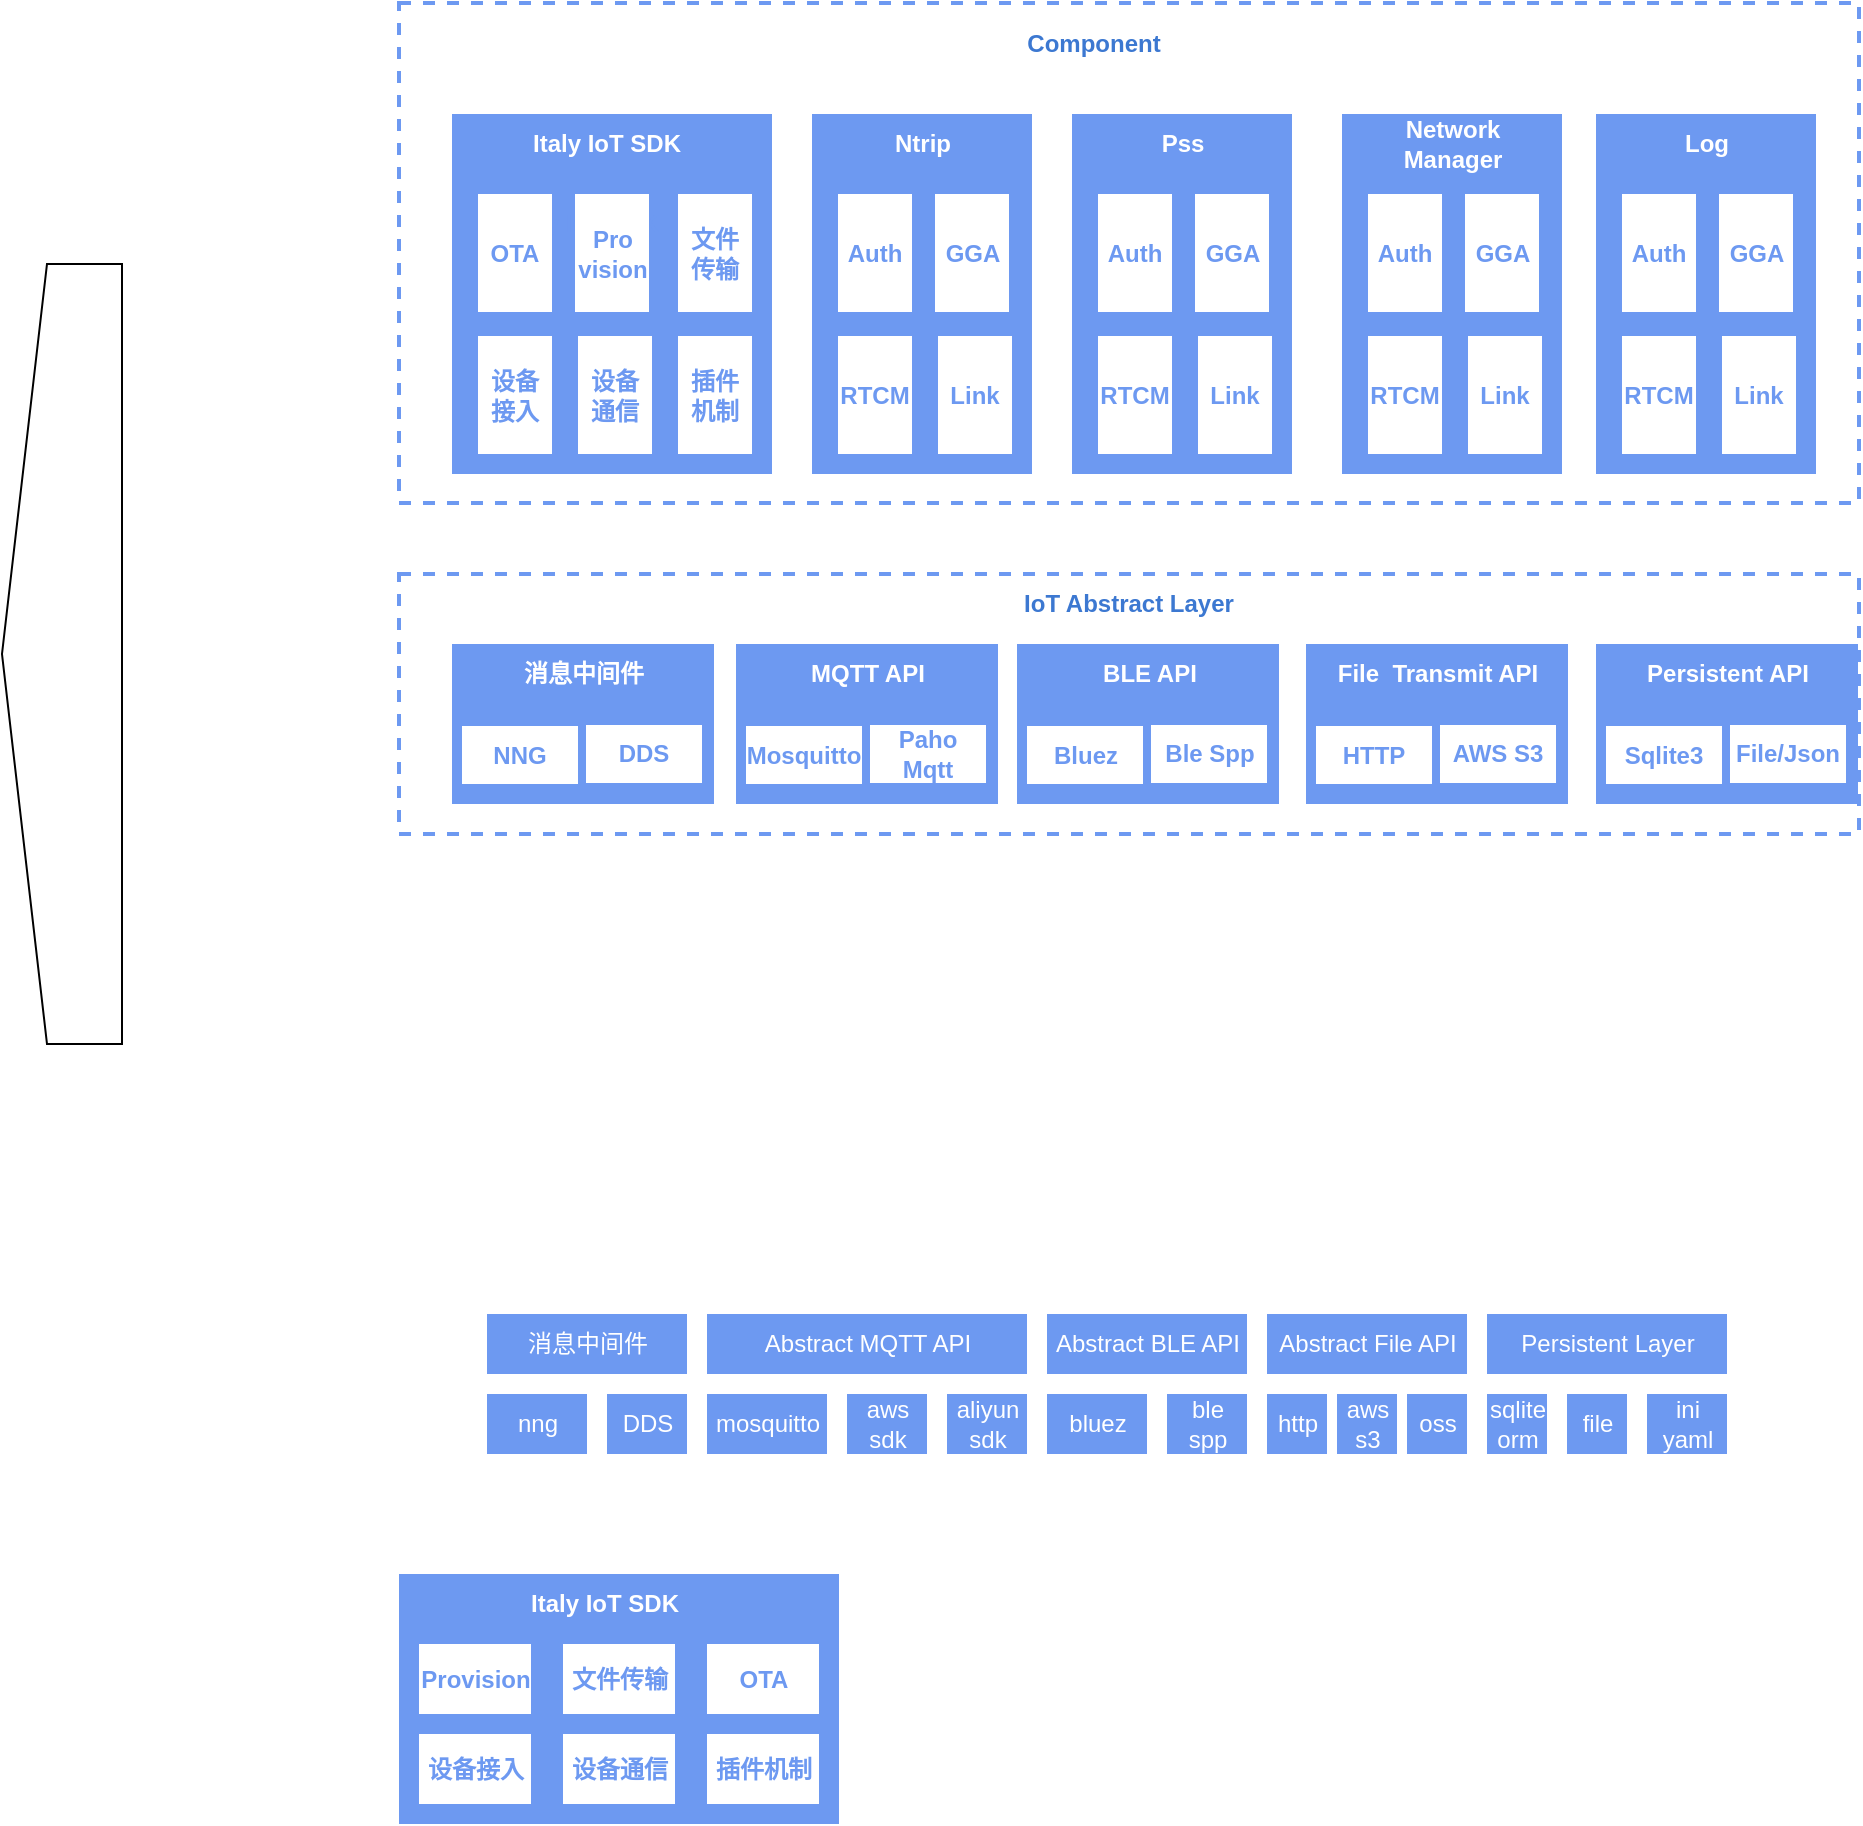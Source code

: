 <mxfile version="24.2.5" type="github">
  <diagram name="Page-1" id="l_OiwGUTq0qdKfJkXdF_">
    <mxGraphModel dx="2349" dy="774" grid="1" gridSize="10" guides="1" tooltips="1" connect="1" arrows="1" fold="1" page="1" pageScale="1" pageWidth="980" pageHeight="1390" math="0" shadow="0">
      <root>
        <mxCell id="0" />
        <mxCell id="1" parent="0" />
        <mxCell id="LwNcviMzNNnvvnob7Xeb-115" value="" style="rounded=0;whiteSpace=wrap;html=1;dashed=1;strokeColor=#6D99F1;strokeWidth=2;" vertex="1" parent="1">
          <mxGeometry x="142.5" y="410" width="730" height="130" as="geometry" />
        </mxCell>
        <mxCell id="LwNcviMzNNnvvnob7Xeb-51" value="消息中间件" style="rounded=0;whiteSpace=wrap;html=1;strokeColor=none;fillColor=#6d99f1;fontColor=#ffffff;" vertex="1" parent="1">
          <mxGeometry x="186.5" y="780" width="100" height="30" as="geometry" />
        </mxCell>
        <mxCell id="LwNcviMzNNnvvnob7Xeb-8" value="" style="rounded=1;whiteSpace=wrap;html=1;fillColor=none;dashed=1;strokeColor=#6d99f1;movable=1;resizable=1;rotatable=1;deletable=1;editable=1;locked=0;connectable=1;" vertex="1" parent="1">
          <mxGeometry x="660" y="220" width="150" height="130" as="geometry" />
        </mxCell>
        <mxCell id="LwNcviMzNNnvvnob7Xeb-52" value="nng" style="rounded=0;whiteSpace=wrap;html=1;strokeColor=none;fillColor=#6d99f1;fontColor=#ffffff;" vertex="1" parent="1">
          <mxGeometry x="186.5" y="820" width="50" height="30" as="geometry" />
        </mxCell>
        <mxCell id="LwNcviMzNNnvvnob7Xeb-13" value="Network Manager" style="text;html=1;strokeColor=none;fillColor=none;align=center;verticalAlign=middle;whiteSpace=wrap;rounded=0;fontColor=#6d99f1;fontStyle=1;movable=1;resizable=1;rotatable=1;deletable=1;editable=1;locked=0;connectable=1;" vertex="1" parent="1">
          <mxGeometry x="683.75" y="220" width="102.5" height="30" as="geometry" />
        </mxCell>
        <mxCell id="LwNcviMzNNnvvnob7Xeb-53" value="DDS" style="rounded=0;whiteSpace=wrap;html=1;strokeColor=none;fillColor=#6d99f1;fontColor=#ffffff;" vertex="1" parent="1">
          <mxGeometry x="246.5" y="820" width="40" height="30" as="geometry" />
        </mxCell>
        <mxCell id="LwNcviMzNNnvvnob7Xeb-47" value="" style="shape=offPageConnector;whiteSpace=wrap;html=1;rotation=90;" vertex="1" parent="1">
          <mxGeometry x="-221" y="420" width="390" height="60" as="geometry" />
        </mxCell>
        <mxCell id="LwNcviMzNNnvvnob7Xeb-54" value="Abstract MQTT API" style="rounded=0;whiteSpace=wrap;html=1;strokeColor=none;fillColor=#6d99f1;fontColor=#ffffff;" vertex="1" parent="1">
          <mxGeometry x="296.5" y="780" width="160" height="30" as="geometry" />
        </mxCell>
        <mxCell id="LwNcviMzNNnvvnob7Xeb-55" value="mosquitto" style="rounded=0;whiteSpace=wrap;html=1;strokeColor=none;fillColor=#6d99f1;fontColor=#ffffff;" vertex="1" parent="1">
          <mxGeometry x="296.5" y="820" width="60" height="30" as="geometry" />
        </mxCell>
        <mxCell id="LwNcviMzNNnvvnob7Xeb-56" value="aws sdk" style="rounded=0;whiteSpace=wrap;html=1;strokeColor=none;fillColor=#6d99f1;fontColor=#ffffff;" vertex="1" parent="1">
          <mxGeometry x="366.5" y="820" width="40" height="30" as="geometry" />
        </mxCell>
        <mxCell id="LwNcviMzNNnvvnob7Xeb-57" value="aliyun sdk" style="rounded=0;whiteSpace=wrap;html=1;strokeColor=none;fillColor=#6d99f1;fontColor=#ffffff;" vertex="1" parent="1">
          <mxGeometry x="416.5" y="820" width="40" height="30" as="geometry" />
        </mxCell>
        <mxCell id="LwNcviMzNNnvvnob7Xeb-59" value="Abstract BLE API" style="rounded=0;whiteSpace=wrap;html=1;strokeColor=none;fillColor=#6d99f1;fontColor=#ffffff;" vertex="1" parent="1">
          <mxGeometry x="466.5" y="780" width="100" height="30" as="geometry" />
        </mxCell>
        <mxCell id="LwNcviMzNNnvvnob7Xeb-60" value="Abstract File API" style="rounded=0;whiteSpace=wrap;html=1;strokeColor=none;fillColor=#6d99f1;fontColor=#ffffff;" vertex="1" parent="1">
          <mxGeometry x="576.5" y="780" width="100" height="30" as="geometry" />
        </mxCell>
        <mxCell id="LwNcviMzNNnvvnob7Xeb-61" value="bluez" style="rounded=0;whiteSpace=wrap;html=1;strokeColor=none;fillColor=#6d99f1;fontColor=#ffffff;" vertex="1" parent="1">
          <mxGeometry x="466.5" y="820" width="50" height="30" as="geometry" />
        </mxCell>
        <mxCell id="LwNcviMzNNnvvnob7Xeb-62" value="ble spp" style="rounded=0;whiteSpace=wrap;html=1;strokeColor=none;fillColor=#6d99f1;fontColor=#ffffff;" vertex="1" parent="1">
          <mxGeometry x="526.5" y="820" width="40" height="30" as="geometry" />
        </mxCell>
        <mxCell id="LwNcviMzNNnvvnob7Xeb-63" value="http" style="rounded=0;whiteSpace=wrap;html=1;strokeColor=none;fillColor=#6d99f1;fontColor=#ffffff;" vertex="1" parent="1">
          <mxGeometry x="576.5" y="820" width="30" height="30" as="geometry" />
        </mxCell>
        <mxCell id="LwNcviMzNNnvvnob7Xeb-64" value="aws s3" style="rounded=0;whiteSpace=wrap;html=1;strokeColor=none;fillColor=#6d99f1;fontColor=#ffffff;" vertex="1" parent="1">
          <mxGeometry x="611.5" y="820" width="30" height="30" as="geometry" />
        </mxCell>
        <mxCell id="LwNcviMzNNnvvnob7Xeb-65" value="oss" style="rounded=0;whiteSpace=wrap;html=1;strokeColor=none;fillColor=#6d99f1;fontColor=#ffffff;" vertex="1" parent="1">
          <mxGeometry x="646.5" y="820" width="30" height="30" as="geometry" />
        </mxCell>
        <mxCell id="LwNcviMzNNnvvnob7Xeb-66" value="Persistent Layer" style="rounded=0;whiteSpace=wrap;html=1;strokeColor=none;fillColor=#6d99f1;fontColor=#ffffff;" vertex="1" parent="1">
          <mxGeometry x="686.5" y="780" width="120" height="30" as="geometry" />
        </mxCell>
        <mxCell id="LwNcviMzNNnvvnob7Xeb-67" value="sqlite&lt;br&gt;orm" style="rounded=0;whiteSpace=wrap;html=1;strokeColor=none;fillColor=#6d99f1;fontColor=#ffffff;" vertex="1" parent="1">
          <mxGeometry x="686.5" y="820" width="30" height="30" as="geometry" />
        </mxCell>
        <mxCell id="LwNcviMzNNnvvnob7Xeb-68" value="file" style="rounded=0;whiteSpace=wrap;html=1;strokeColor=none;fillColor=#6d99f1;fontColor=#ffffff;" vertex="1" parent="1">
          <mxGeometry x="726.5" y="820" width="30" height="30" as="geometry" />
        </mxCell>
        <mxCell id="LwNcviMzNNnvvnob7Xeb-69" value="ini&lt;br&gt;yaml" style="rounded=0;whiteSpace=wrap;html=1;strokeColor=none;fillColor=#6d99f1;fontColor=#ffffff;" vertex="1" parent="1">
          <mxGeometry x="766.5" y="820" width="40" height="30" as="geometry" />
        </mxCell>
        <mxCell id="LwNcviMzNNnvvnob7Xeb-73" value="" style="rounded=0;whiteSpace=wrap;html=1;dashed=1;strokeColor=#6D99F1;strokeWidth=2;" vertex="1" parent="1">
          <mxGeometry x="142.5" y="124.5" width="730" height="250" as="geometry" />
        </mxCell>
        <mxCell id="LwNcviMzNNnvvnob7Xeb-74" value="" style="rounded=0;whiteSpace=wrap;html=1;fillColor=#6D99F1;strokeColor=none;" vertex="1" parent="1">
          <mxGeometry x="169" y="180" width="160" height="180" as="geometry" />
        </mxCell>
        <mxCell id="LwNcviMzNNnvvnob7Xeb-72" value="Italy IoT SDK" style="text;html=1;strokeColor=none;fillColor=none;align=center;verticalAlign=middle;whiteSpace=wrap;rounded=0;fontColor=#6d99f1;fontStyle=1;movable=1;resizable=1;rotatable=1;deletable=1;editable=1;locked=0;connectable=1;" vertex="1" parent="1">
          <mxGeometry x="187.5" y="220" width="95" height="30" as="geometry" />
        </mxCell>
        <mxCell id="LwNcviMzNNnvvnob7Xeb-75" value="设备接入" style="rounded=0;whiteSpace=wrap;html=1;strokeColor=none;fontColor=#6D99F1;fontStyle=1" vertex="1" parent="1">
          <mxGeometry x="182" y="291" width="37" height="59" as="geometry" />
        </mxCell>
        <mxCell id="LwNcviMzNNnvvnob7Xeb-76" value="Italy IoT SDK" style="text;html=1;strokeColor=none;fillColor=none;align=center;verticalAlign=middle;whiteSpace=wrap;rounded=0;fontColor=#FFFFFF;fontStyle=1;movable=1;resizable=1;rotatable=1;deletable=1;editable=1;locked=0;connectable=1;" vertex="1" parent="1">
          <mxGeometry x="199" y="180" width="95" height="30" as="geometry" />
        </mxCell>
        <mxCell id="LwNcviMzNNnvvnob7Xeb-78" value="设备通信" style="rounded=0;whiteSpace=wrap;html=1;strokeColor=none;fontColor=#6D99F1;fontStyle=1" vertex="1" parent="1">
          <mxGeometry x="232" y="291" width="37" height="59" as="geometry" />
        </mxCell>
        <mxCell id="LwNcviMzNNnvvnob7Xeb-79" value="插件机制" style="rounded=0;whiteSpace=wrap;html=1;strokeColor=none;fontColor=#6D99F1;fontStyle=1" vertex="1" parent="1">
          <mxGeometry x="282" y="291" width="37" height="59" as="geometry" />
        </mxCell>
        <mxCell id="LwNcviMzNNnvvnob7Xeb-80" value="OTA" style="rounded=0;whiteSpace=wrap;html=1;strokeColor=none;fontColor=#6D99F1;fontStyle=1" vertex="1" parent="1">
          <mxGeometry x="182" y="220" width="37" height="59" as="geometry" />
        </mxCell>
        <mxCell id="LwNcviMzNNnvvnob7Xeb-81" value="Pro&lt;div&gt;vision&lt;/div&gt;" style="rounded=0;whiteSpace=wrap;html=1;strokeColor=none;fontColor=#6D99F1;fontStyle=1" vertex="1" parent="1">
          <mxGeometry x="230.5" y="220" width="37" height="59" as="geometry" />
        </mxCell>
        <mxCell id="LwNcviMzNNnvvnob7Xeb-82" value="文件传输" style="rounded=0;whiteSpace=wrap;html=1;strokeColor=none;fontColor=#6D99F1;fontStyle=1" vertex="1" parent="1">
          <mxGeometry x="282" y="220" width="37" height="59" as="geometry" />
        </mxCell>
        <mxCell id="LwNcviMzNNnvvnob7Xeb-83" value="" style="rounded=0;whiteSpace=wrap;html=1;fillColor=#6D99F1;strokeColor=none;" vertex="1" parent="1">
          <mxGeometry x="349" y="180" width="110" height="180" as="geometry" />
        </mxCell>
        <mxCell id="LwNcviMzNNnvvnob7Xeb-84" value="RTCM" style="rounded=0;whiteSpace=wrap;html=1;strokeColor=none;fontColor=#6D99F1;fontStyle=1" vertex="1" parent="1">
          <mxGeometry x="362" y="291" width="37" height="59" as="geometry" />
        </mxCell>
        <mxCell id="LwNcviMzNNnvvnob7Xeb-85" value="Ntrip" style="text;html=1;strokeColor=none;fillColor=none;align=center;verticalAlign=middle;whiteSpace=wrap;rounded=0;fontColor=#FFFFFF;fontStyle=1;movable=1;resizable=1;rotatable=1;deletable=1;editable=1;locked=0;connectable=1;" vertex="1" parent="1">
          <mxGeometry x="356.5" y="180" width="95" height="30" as="geometry" />
        </mxCell>
        <mxCell id="LwNcviMzNNnvvnob7Xeb-86" value="Link" style="rounded=0;whiteSpace=wrap;html=1;strokeColor=none;fontColor=#6D99F1;fontStyle=1" vertex="1" parent="1">
          <mxGeometry x="412" y="291" width="37" height="59" as="geometry" />
        </mxCell>
        <mxCell id="LwNcviMzNNnvvnob7Xeb-88" value="Auth" style="rounded=0;whiteSpace=wrap;html=1;strokeColor=none;fontColor=#6D99F1;fontStyle=1" vertex="1" parent="1">
          <mxGeometry x="362" y="220" width="37" height="59" as="geometry" />
        </mxCell>
        <mxCell id="LwNcviMzNNnvvnob7Xeb-89" value="GGA" style="rounded=0;whiteSpace=wrap;html=1;strokeColor=none;fontColor=#6D99F1;fontStyle=1" vertex="1" parent="1">
          <mxGeometry x="410.5" y="220" width="37" height="59" as="geometry" />
        </mxCell>
        <mxCell id="LwNcviMzNNnvvnob7Xeb-97" value="" style="rounded=0;whiteSpace=wrap;html=1;fillColor=#6D99F1;strokeColor=none;" vertex="1" parent="1">
          <mxGeometry x="479" y="180" width="110" height="180" as="geometry" />
        </mxCell>
        <mxCell id="LwNcviMzNNnvvnob7Xeb-98" value="RTCM" style="rounded=0;whiteSpace=wrap;html=1;strokeColor=none;fontColor=#6D99F1;fontStyle=1" vertex="1" parent="1">
          <mxGeometry x="492" y="291" width="37" height="59" as="geometry" />
        </mxCell>
        <mxCell id="LwNcviMzNNnvvnob7Xeb-99" value="Pss" style="text;html=1;strokeColor=none;fillColor=none;align=center;verticalAlign=middle;whiteSpace=wrap;rounded=0;fontColor=#FFFFFF;fontStyle=1;movable=1;resizable=1;rotatable=1;deletable=1;editable=1;locked=0;connectable=1;" vertex="1" parent="1">
          <mxGeometry x="486.5" y="180" width="95" height="30" as="geometry" />
        </mxCell>
        <mxCell id="LwNcviMzNNnvvnob7Xeb-100" value="Link" style="rounded=0;whiteSpace=wrap;html=1;strokeColor=none;fontColor=#6D99F1;fontStyle=1" vertex="1" parent="1">
          <mxGeometry x="542" y="291" width="37" height="59" as="geometry" />
        </mxCell>
        <mxCell id="LwNcviMzNNnvvnob7Xeb-101" value="Auth" style="rounded=0;whiteSpace=wrap;html=1;strokeColor=none;fontColor=#6D99F1;fontStyle=1" vertex="1" parent="1">
          <mxGeometry x="492" y="220" width="37" height="59" as="geometry" />
        </mxCell>
        <mxCell id="LwNcviMzNNnvvnob7Xeb-102" value="GGA" style="rounded=0;whiteSpace=wrap;html=1;strokeColor=none;fontColor=#6D99F1;fontStyle=1" vertex="1" parent="1">
          <mxGeometry x="540.5" y="220" width="37" height="59" as="geometry" />
        </mxCell>
        <mxCell id="LwNcviMzNNnvvnob7Xeb-103" value="" style="rounded=0;whiteSpace=wrap;html=1;fillColor=#6D99F1;strokeColor=none;" vertex="1" parent="1">
          <mxGeometry x="614" y="180" width="110" height="180" as="geometry" />
        </mxCell>
        <mxCell id="LwNcviMzNNnvvnob7Xeb-104" value="RTCM" style="rounded=0;whiteSpace=wrap;html=1;strokeColor=none;fontColor=#6D99F1;fontStyle=1" vertex="1" parent="1">
          <mxGeometry x="627" y="291" width="37" height="59" as="geometry" />
        </mxCell>
        <mxCell id="LwNcviMzNNnvvnob7Xeb-105" value="Network Manager" style="text;html=1;strokeColor=none;fillColor=none;align=center;verticalAlign=middle;whiteSpace=wrap;rounded=0;fontColor=#FFFFFF;fontStyle=1;movable=1;resizable=1;rotatable=1;deletable=1;editable=1;locked=0;connectable=1;" vertex="1" parent="1">
          <mxGeometry x="621.5" y="180" width="95" height="30" as="geometry" />
        </mxCell>
        <mxCell id="LwNcviMzNNnvvnob7Xeb-106" value="Link" style="rounded=0;whiteSpace=wrap;html=1;strokeColor=none;fontColor=#6D99F1;fontStyle=1" vertex="1" parent="1">
          <mxGeometry x="677" y="291" width="37" height="59" as="geometry" />
        </mxCell>
        <mxCell id="LwNcviMzNNnvvnob7Xeb-107" value="Auth" style="rounded=0;whiteSpace=wrap;html=1;strokeColor=none;fontColor=#6D99F1;fontStyle=1" vertex="1" parent="1">
          <mxGeometry x="627" y="220" width="37" height="59" as="geometry" />
        </mxCell>
        <mxCell id="LwNcviMzNNnvvnob7Xeb-108" value="GGA" style="rounded=0;whiteSpace=wrap;html=1;strokeColor=none;fontColor=#6D99F1;fontStyle=1" vertex="1" parent="1">
          <mxGeometry x="675.5" y="220" width="37" height="59" as="geometry" />
        </mxCell>
        <mxCell id="LwNcviMzNNnvvnob7Xeb-109" value="" style="rounded=0;whiteSpace=wrap;html=1;fillColor=#6D99F1;strokeColor=none;" vertex="1" parent="1">
          <mxGeometry x="741" y="180" width="110" height="180" as="geometry" />
        </mxCell>
        <mxCell id="LwNcviMzNNnvvnob7Xeb-110" value="RTCM" style="rounded=0;whiteSpace=wrap;html=1;strokeColor=none;fontColor=#6D99F1;fontStyle=1" vertex="1" parent="1">
          <mxGeometry x="754" y="291" width="37" height="59" as="geometry" />
        </mxCell>
        <mxCell id="LwNcviMzNNnvvnob7Xeb-111" value="Log" style="text;html=1;strokeColor=none;fillColor=none;align=center;verticalAlign=middle;whiteSpace=wrap;rounded=0;fontColor=#FFFFFF;fontStyle=1;movable=1;resizable=1;rotatable=1;deletable=1;editable=1;locked=0;connectable=1;" vertex="1" parent="1">
          <mxGeometry x="748.5" y="180" width="95" height="30" as="geometry" />
        </mxCell>
        <mxCell id="LwNcviMzNNnvvnob7Xeb-112" value="Link" style="rounded=0;whiteSpace=wrap;html=1;strokeColor=none;fontColor=#6D99F1;fontStyle=1" vertex="1" parent="1">
          <mxGeometry x="804" y="291" width="37" height="59" as="geometry" />
        </mxCell>
        <mxCell id="LwNcviMzNNnvvnob7Xeb-113" value="Auth" style="rounded=0;whiteSpace=wrap;html=1;strokeColor=none;fontColor=#6D99F1;fontStyle=1" vertex="1" parent="1">
          <mxGeometry x="754" y="220" width="37" height="59" as="geometry" />
        </mxCell>
        <mxCell id="LwNcviMzNNnvvnob7Xeb-114" value="GGA" style="rounded=0;whiteSpace=wrap;html=1;strokeColor=none;fontColor=#6D99F1;fontStyle=1" vertex="1" parent="1">
          <mxGeometry x="802.5" y="220" width="37" height="59" as="geometry" />
        </mxCell>
        <mxCell id="LwNcviMzNNnvvnob7Xeb-116" value="IoT Abstract Layer" style="text;html=1;align=center;verticalAlign=middle;whiteSpace=wrap;rounded=0;fontStyle=1;fontColor=#3C78D1;" vertex="1" parent="1">
          <mxGeometry x="426.25" y="410" width="162.5" height="30" as="geometry" />
        </mxCell>
        <mxCell id="LwNcviMzNNnvvnob7Xeb-117" value="Component" style="text;html=1;align=center;verticalAlign=middle;whiteSpace=wrap;rounded=0;fontStyle=1;fontColor=#3C78D1;" vertex="1" parent="1">
          <mxGeometry x="460" y="130" width="60" height="30" as="geometry" />
        </mxCell>
        <mxCell id="LwNcviMzNNnvvnob7Xeb-118" value="" style="rounded=0;whiteSpace=wrap;html=1;fillColor=#6D99F1;strokeColor=none;" vertex="1" parent="1">
          <mxGeometry x="142.5" y="910" width="220" height="125" as="geometry" />
        </mxCell>
        <mxCell id="LwNcviMzNNnvvnob7Xeb-119" value="Italy IoT SDK" style="text;html=1;strokeColor=none;fillColor=none;align=center;verticalAlign=middle;whiteSpace=wrap;rounded=0;fontColor=#FFFFFF;fontStyle=1;movable=1;resizable=1;rotatable=1;deletable=1;editable=1;locked=0;connectable=1;" vertex="1" parent="1">
          <mxGeometry x="197.5" y="910" width="95" height="30" as="geometry" />
        </mxCell>
        <mxCell id="LwNcviMzNNnvvnob7Xeb-120" value="设备接入" style="rounded=0;whiteSpace=wrap;html=1;strokeColor=none;fontColor=#6D99F1;fontStyle=1" vertex="1" parent="1">
          <mxGeometry x="152.5" y="990" width="56" height="35" as="geometry" />
        </mxCell>
        <mxCell id="LwNcviMzNNnvvnob7Xeb-121" value="设备通信" style="rounded=0;whiteSpace=wrap;html=1;strokeColor=none;fontColor=#6D99F1;fontStyle=1" vertex="1" parent="1">
          <mxGeometry x="224.5" y="990" width="56" height="35" as="geometry" />
        </mxCell>
        <mxCell id="LwNcviMzNNnvvnob7Xeb-123" value="插件机制" style="rounded=0;whiteSpace=wrap;html=1;strokeColor=none;fontColor=#6D99F1;fontStyle=1" vertex="1" parent="1">
          <mxGeometry x="296.5" y="990" width="56" height="35" as="geometry" />
        </mxCell>
        <mxCell id="LwNcviMzNNnvvnob7Xeb-124" value="Provision" style="rounded=0;whiteSpace=wrap;html=1;strokeColor=none;fontColor=#6D99F1;fontStyle=1" vertex="1" parent="1">
          <mxGeometry x="152.5" y="945" width="56" height="35" as="geometry" />
        </mxCell>
        <mxCell id="LwNcviMzNNnvvnob7Xeb-125" value="文件传输" style="rounded=0;whiteSpace=wrap;html=1;strokeColor=none;fontColor=#6D99F1;fontStyle=1" vertex="1" parent="1">
          <mxGeometry x="224.5" y="945" width="56" height="35" as="geometry" />
        </mxCell>
        <mxCell id="LwNcviMzNNnvvnob7Xeb-126" value="OTA" style="rounded=0;whiteSpace=wrap;html=1;strokeColor=none;fontColor=#6D99F1;fontStyle=1" vertex="1" parent="1">
          <mxGeometry x="296.5" y="945" width="56" height="35" as="geometry" />
        </mxCell>
        <mxCell id="LwNcviMzNNnvvnob7Xeb-168" value="" style="rounded=0;whiteSpace=wrap;html=1;fillColor=#6D99F1;strokeColor=none;" vertex="1" parent="1">
          <mxGeometry x="169" y="445" width="131" height="80" as="geometry" />
        </mxCell>
        <mxCell id="LwNcviMzNNnvvnob7Xeb-170" value="消息中间件" style="text;html=1;strokeColor=none;fillColor=none;align=center;verticalAlign=middle;whiteSpace=wrap;rounded=0;fontColor=#FFFFFF;fontStyle=1;movable=1;resizable=1;rotatable=1;deletable=1;editable=1;locked=0;connectable=1;" vertex="1" parent="1">
          <mxGeometry x="170" y="445" width="130" height="30" as="geometry" />
        </mxCell>
        <mxCell id="LwNcviMzNNnvvnob7Xeb-172" value="NNG" style="rounded=0;whiteSpace=wrap;html=1;strokeColor=none;fontColor=#6D99F1;fontStyle=1" vertex="1" parent="1">
          <mxGeometry x="174" y="486" width="58" height="29" as="geometry" />
        </mxCell>
        <mxCell id="LwNcviMzNNnvvnob7Xeb-192" value="DDS" style="rounded=0;whiteSpace=wrap;html=1;strokeColor=none;fontColor=#6D99F1;fontStyle=1" vertex="1" parent="1">
          <mxGeometry x="236" y="485.5" width="58" height="29" as="geometry" />
        </mxCell>
        <mxCell id="LwNcviMzNNnvvnob7Xeb-194" value="" style="rounded=0;whiteSpace=wrap;html=1;fillColor=#6D99F1;strokeColor=none;" vertex="1" parent="1">
          <mxGeometry x="311" y="445" width="131" height="80" as="geometry" />
        </mxCell>
        <mxCell id="LwNcviMzNNnvvnob7Xeb-195" value="MQTT API" style="text;html=1;strokeColor=none;fillColor=none;align=center;verticalAlign=middle;whiteSpace=wrap;rounded=0;fontColor=#FFFFFF;fontStyle=1;movable=1;resizable=1;rotatable=1;deletable=1;editable=1;locked=0;connectable=1;" vertex="1" parent="1">
          <mxGeometry x="312" y="445" width="130" height="30" as="geometry" />
        </mxCell>
        <mxCell id="LwNcviMzNNnvvnob7Xeb-196" value="Mosquitto" style="rounded=0;whiteSpace=wrap;html=1;strokeColor=none;fontColor=#6D99F1;fontStyle=1" vertex="1" parent="1">
          <mxGeometry x="316" y="486" width="58" height="29" as="geometry" />
        </mxCell>
        <mxCell id="LwNcviMzNNnvvnob7Xeb-197" value="Paho Mqtt" style="rounded=0;whiteSpace=wrap;html=1;strokeColor=none;fontColor=#6D99F1;fontStyle=1" vertex="1" parent="1">
          <mxGeometry x="378" y="485.5" width="58" height="29" as="geometry" />
        </mxCell>
        <mxCell id="LwNcviMzNNnvvnob7Xeb-198" value="" style="rounded=0;whiteSpace=wrap;html=1;fillColor=#6D99F1;strokeColor=none;" vertex="1" parent="1">
          <mxGeometry x="451.5" y="445" width="131" height="80" as="geometry" />
        </mxCell>
        <mxCell id="LwNcviMzNNnvvnob7Xeb-199" value="BLE API" style="text;html=1;strokeColor=none;fillColor=none;align=center;verticalAlign=middle;whiteSpace=wrap;rounded=0;fontColor=#FFFFFF;fontStyle=1;movable=1;resizable=1;rotatable=1;deletable=1;editable=1;locked=0;connectable=1;" vertex="1" parent="1">
          <mxGeometry x="452.5" y="445" width="130" height="30" as="geometry" />
        </mxCell>
        <mxCell id="LwNcviMzNNnvvnob7Xeb-200" value="Bluez" style="rounded=0;whiteSpace=wrap;html=1;strokeColor=none;fontColor=#6D99F1;fontStyle=1" vertex="1" parent="1">
          <mxGeometry x="456.5" y="486" width="58" height="29" as="geometry" />
        </mxCell>
        <mxCell id="LwNcviMzNNnvvnob7Xeb-201" value="Ble Spp" style="rounded=0;whiteSpace=wrap;html=1;strokeColor=none;fontColor=#6D99F1;fontStyle=1" vertex="1" parent="1">
          <mxGeometry x="518.5" y="485.5" width="58" height="29" as="geometry" />
        </mxCell>
        <mxCell id="LwNcviMzNNnvvnob7Xeb-202" value="" style="rounded=0;whiteSpace=wrap;html=1;fillColor=#6D99F1;strokeColor=none;" vertex="1" parent="1">
          <mxGeometry x="596" y="445" width="131" height="80" as="geometry" />
        </mxCell>
        <mxCell id="LwNcviMzNNnvvnob7Xeb-203" value="File&amp;nbsp; Transmit API" style="text;html=1;strokeColor=none;fillColor=none;align=center;verticalAlign=middle;whiteSpace=wrap;rounded=0;fontColor=#FFFFFF;fontStyle=1;movable=1;resizable=1;rotatable=1;deletable=1;editable=1;locked=0;connectable=1;" vertex="1" parent="1">
          <mxGeometry x="597" y="445" width="130" height="30" as="geometry" />
        </mxCell>
        <mxCell id="LwNcviMzNNnvvnob7Xeb-204" value="HTTP" style="rounded=0;whiteSpace=wrap;html=1;strokeColor=none;fontColor=#6D99F1;fontStyle=1" vertex="1" parent="1">
          <mxGeometry x="601" y="486" width="58" height="29" as="geometry" />
        </mxCell>
        <mxCell id="LwNcviMzNNnvvnob7Xeb-205" value="AWS S3" style="rounded=0;whiteSpace=wrap;html=1;strokeColor=none;fontColor=#6D99F1;fontStyle=1" vertex="1" parent="1">
          <mxGeometry x="663" y="485.5" width="58" height="29" as="geometry" />
        </mxCell>
        <mxCell id="LwNcviMzNNnvvnob7Xeb-206" value="" style="rounded=0;whiteSpace=wrap;html=1;fillColor=#6D99F1;strokeColor=none;" vertex="1" parent="1">
          <mxGeometry x="741" y="445" width="131" height="80" as="geometry" />
        </mxCell>
        <mxCell id="LwNcviMzNNnvvnob7Xeb-207" value="Persistent API" style="text;html=1;strokeColor=none;fillColor=none;align=center;verticalAlign=middle;whiteSpace=wrap;rounded=0;fontColor=#FFFFFF;fontStyle=1;movable=1;resizable=1;rotatable=1;deletable=1;editable=1;locked=0;connectable=1;" vertex="1" parent="1">
          <mxGeometry x="742" y="445" width="130" height="30" as="geometry" />
        </mxCell>
        <mxCell id="LwNcviMzNNnvvnob7Xeb-208" value="Sqlite3" style="rounded=0;whiteSpace=wrap;html=1;strokeColor=none;fontColor=#6D99F1;fontStyle=1" vertex="1" parent="1">
          <mxGeometry x="746" y="486" width="58" height="29" as="geometry" />
        </mxCell>
        <mxCell id="LwNcviMzNNnvvnob7Xeb-209" value="File/Json" style="rounded=0;whiteSpace=wrap;html=1;strokeColor=none;fontColor=#6D99F1;fontStyle=1" vertex="1" parent="1">
          <mxGeometry x="808" y="485.5" width="58" height="29" as="geometry" />
        </mxCell>
      </root>
    </mxGraphModel>
  </diagram>
</mxfile>
